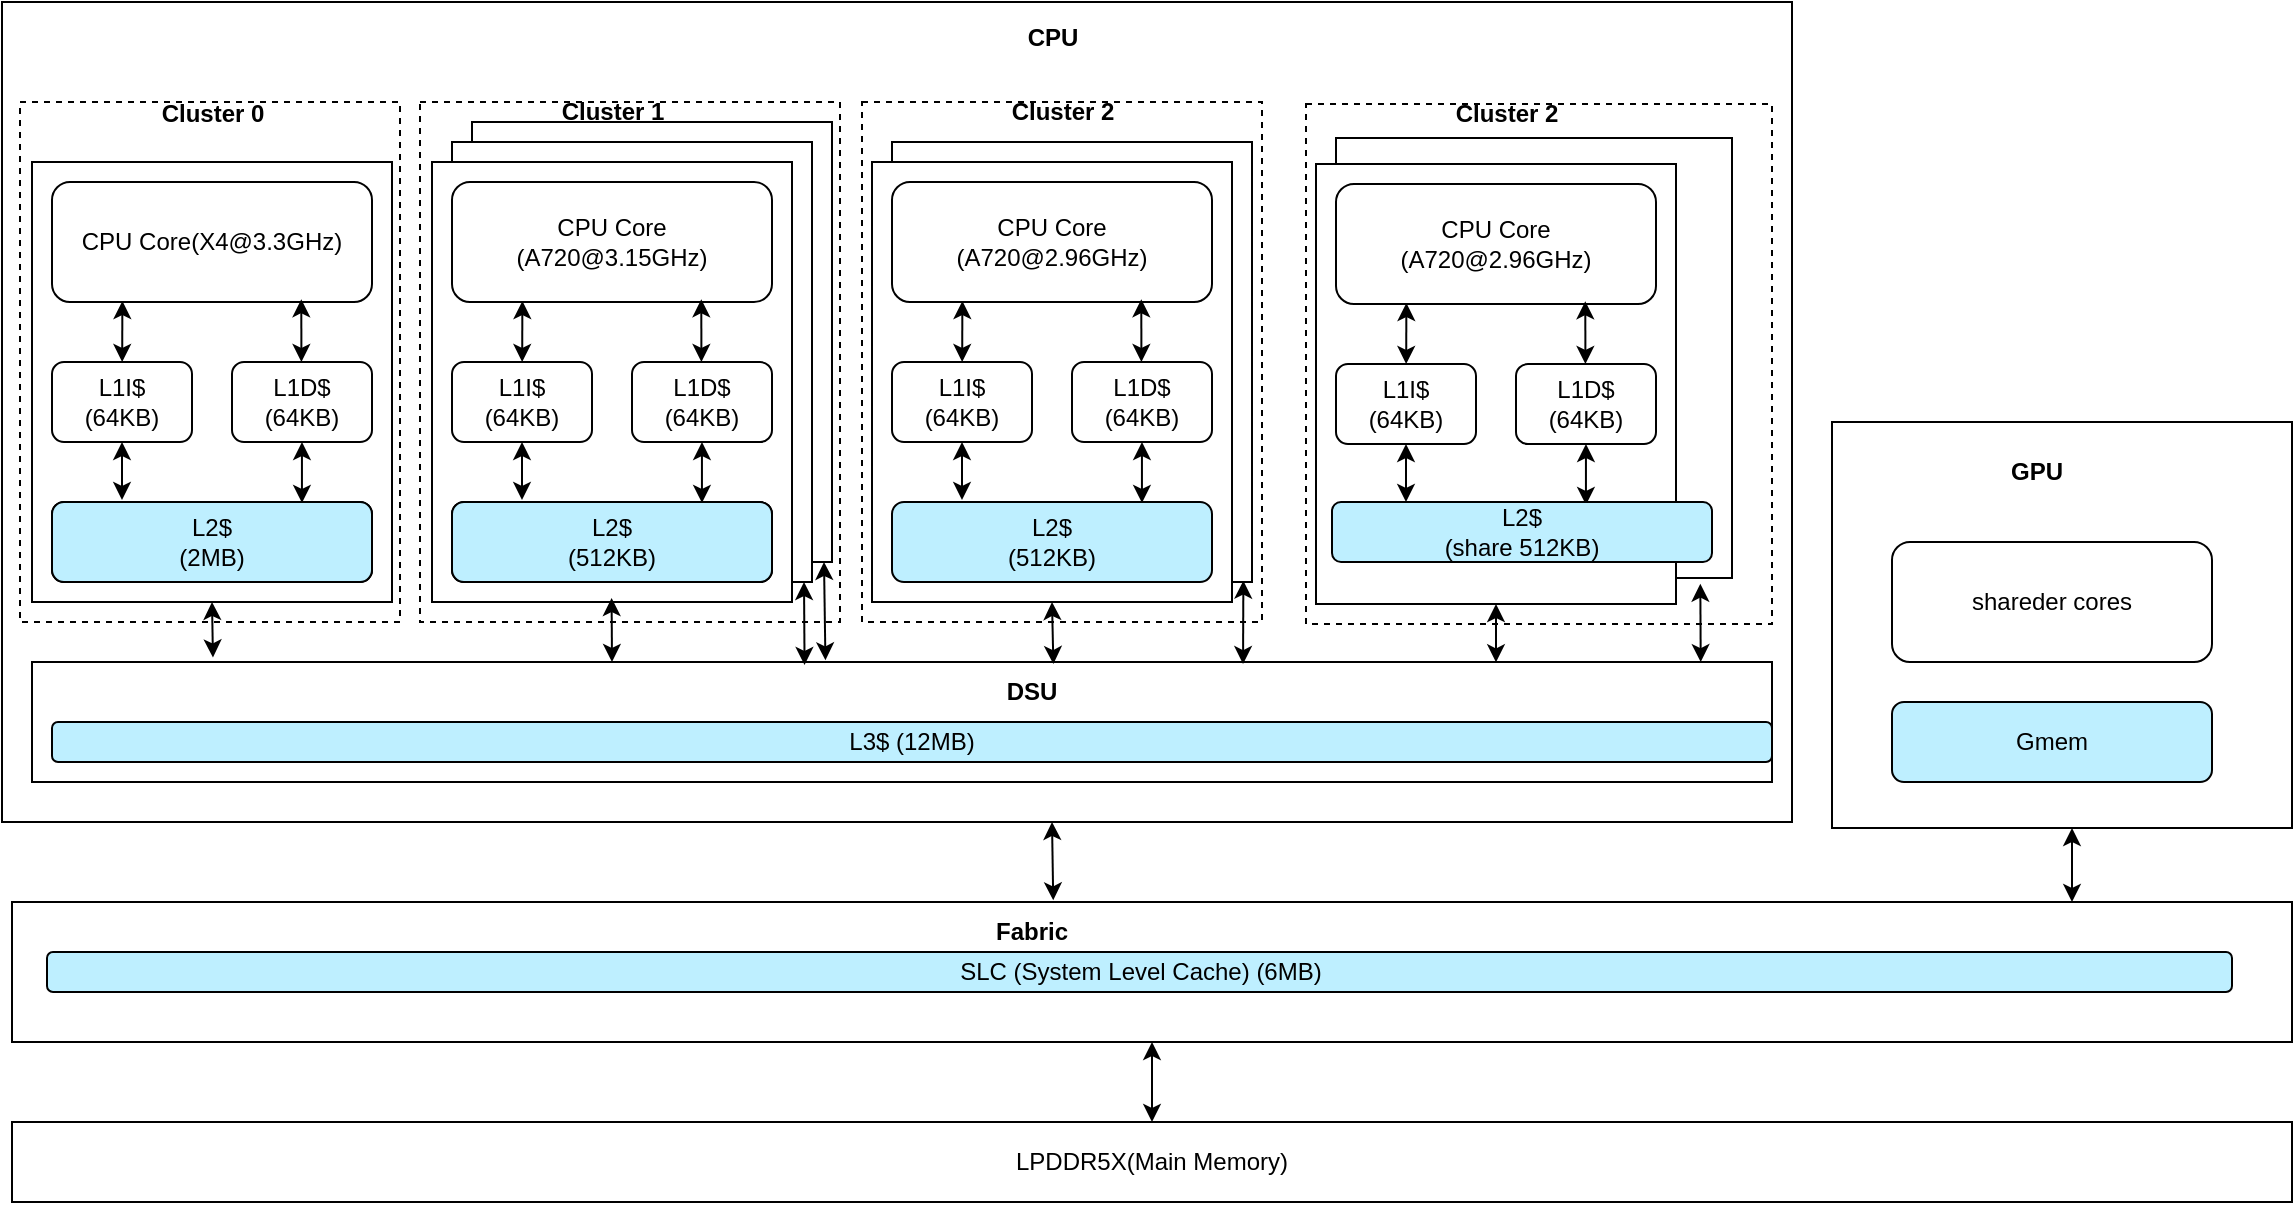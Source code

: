 <mxfile version="20.7.4" type="device" pages="2"><diagram id="aCyxWOjyls1rZI47Sspo" name="sm8650"><mxGraphModel dx="1945" dy="1129" grid="1" gridSize="10" guides="1" tooltips="1" connect="1" arrows="1" fold="1" page="1" pageScale="1" pageWidth="1654" pageHeight="2336" math="0" shadow="0"><root><mxCell id="0"/><mxCell id="1" parent="0"/><mxCell id="uBCISk5lSElfA941v-Yr-1" value="" style="rounded=0;whiteSpace=wrap;html=1;" vertex="1" parent="1"><mxGeometry x="175" y="70" width="895" height="410" as="geometry"/></mxCell><mxCell id="uBCISk5lSElfA941v-Yr-2" value="" style="rounded=0;whiteSpace=wrap;html=1;labelPosition=center;verticalLabelPosition=middle;align=center;verticalAlign=middle;" vertex="1" parent="1"><mxGeometry x="190" y="400" width="870" height="60" as="geometry"/></mxCell><mxCell id="uBCISk5lSElfA941v-Yr-3" value="" style="rounded=0;whiteSpace=wrap;html=1;" vertex="1" parent="1"><mxGeometry x="180" y="520" width="1140" height="70" as="geometry"/></mxCell><mxCell id="uBCISk5lSElfA941v-Yr-4" value="LPDDR5X(Main Memory)" style="rounded=0;whiteSpace=wrap;html=1;" vertex="1" parent="1"><mxGeometry x="180" y="630" width="1140" height="40" as="geometry"/></mxCell><mxCell id="uBCISk5lSElfA941v-Yr-7" value="L3$&amp;nbsp;&lt;span style=&quot;background-color: initial;&quot;&gt;(12MB)&lt;/span&gt;" style="rounded=1;whiteSpace=wrap;html=1;fillColor=#BEEFFF;" vertex="1" parent="1"><mxGeometry x="200" y="430" width="860" height="20" as="geometry"/></mxCell><mxCell id="uBCISk5lSElfA941v-Yr-8" value="&lt;b&gt;DSU&lt;/b&gt;" style="text;html=1;strokeColor=none;fillColor=none;align=center;verticalAlign=middle;whiteSpace=wrap;rounded=0;" vertex="1" parent="1"><mxGeometry x="660" y="400" width="60" height="30" as="geometry"/></mxCell><mxCell id="uBCISk5lSElfA941v-Yr-9" value="SLC (System Level Cache)&amp;nbsp;&lt;span style=&quot;background-color: initial;&quot;&gt;(6MB)&lt;/span&gt;" style="rounded=1;whiteSpace=wrap;html=1;fillColor=#BEEFFF;" vertex="1" parent="1"><mxGeometry x="197.5" y="545" width="1092.5" height="20" as="geometry"/></mxCell><mxCell id="uBCISk5lSElfA941v-Yr-10" value="" style="rounded=0;whiteSpace=wrap;html=1;dashed=1;" vertex="1" parent="1"><mxGeometry x="605" y="120" width="200" height="260" as="geometry"/></mxCell><mxCell id="uBCISk5lSElfA941v-Yr-11" value="&lt;b&gt;Cluster 2&lt;/b&gt;" style="text;html=1;strokeColor=none;fillColor=none;align=center;verticalAlign=middle;whiteSpace=wrap;rounded=0;" vertex="1" parent="1"><mxGeometry x="662.5" y="110" width="85" height="30" as="geometry"/></mxCell><mxCell id="uBCISk5lSElfA941v-Yr-12" value="" style="rounded=0;whiteSpace=wrap;html=1;dashed=1;" vertex="1" parent="1"><mxGeometry x="384" y="120" width="210" height="260" as="geometry"/></mxCell><mxCell id="uBCISk5lSElfA941v-Yr-13" value="" style="rounded=0;whiteSpace=wrap;html=1;dashed=1;" vertex="1" parent="1"><mxGeometry x="184" y="120" width="190" height="260" as="geometry"/></mxCell><mxCell id="uBCISk5lSElfA941v-Yr-14" value="&lt;b&gt;Cluster 0&lt;/b&gt;" style="text;html=1;strokeColor=none;fillColor=none;align=center;verticalAlign=middle;whiteSpace=wrap;rounded=0;" vertex="1" parent="1"><mxGeometry x="237.5" y="111" width="85" height="30" as="geometry"/></mxCell><mxCell id="uBCISk5lSElfA941v-Yr-15" value="" style="rounded=0;whiteSpace=wrap;html=1;" vertex="1" parent="1"><mxGeometry x="410" y="130" width="180" height="220" as="geometry"/></mxCell><mxCell id="uBCISk5lSElfA941v-Yr-16" value="" style="rounded=0;whiteSpace=wrap;html=1;" vertex="1" parent="1"><mxGeometry x="400" y="140" width="180" height="220" as="geometry"/></mxCell><mxCell id="uBCISk5lSElfA941v-Yr-17" value="" style="rounded=0;whiteSpace=wrap;html=1;" vertex="1" parent="1"><mxGeometry x="190" y="150" width="180" height="220" as="geometry"/></mxCell><mxCell id="uBCISk5lSElfA941v-Yr-18" value="&lt;span style=&quot;background-color: initial;&quot;&gt;CPU Core(X4@3.3GHz)&lt;/span&gt;" style="rounded=1;whiteSpace=wrap;html=1;" vertex="1" parent="1"><mxGeometry x="200" y="160" width="160" height="60" as="geometry"/></mxCell><mxCell id="uBCISk5lSElfA941v-Yr-19" value="L1I$&lt;div&gt;(64KB)&lt;/div&gt;" style="rounded=1;whiteSpace=wrap;html=1;" vertex="1" parent="1"><mxGeometry x="200" y="250" width="70" height="40" as="geometry"/></mxCell><mxCell id="uBCISk5lSElfA941v-Yr-20" value="L1D$&lt;div&gt;(64KB)&lt;/div&gt;" style="rounded=1;whiteSpace=wrap;html=1;" vertex="1" parent="1"><mxGeometry x="290" y="250" width="70" height="40" as="geometry"/></mxCell><mxCell id="uBCISk5lSElfA941v-Yr-21" value="L2$&lt;div&gt;(2MB)&lt;/div&gt;" style="rounded=1;whiteSpace=wrap;html=1;" vertex="1" parent="1"><mxGeometry x="200" y="320" width="160" height="40" as="geometry"/></mxCell><mxCell id="uBCISk5lSElfA941v-Yr-22" value="" style="endArrow=classic;startArrow=classic;html=1;rounded=0;entryX=0.22;entryY=0.992;entryDx=0;entryDy=0;entryPerimeter=0;" edge="1" parent="1" source="uBCISk5lSElfA941v-Yr-19" target="uBCISk5lSElfA941v-Yr-18"><mxGeometry width="50" height="50" relative="1" as="geometry"><mxPoint x="400" y="390" as="sourcePoint"/><mxPoint x="450" y="340" as="targetPoint"/></mxGeometry></mxCell><mxCell id="uBCISk5lSElfA941v-Yr-23" value="" style="endArrow=classic;startArrow=classic;html=1;rounded=0;entryX=0.779;entryY=0.977;entryDx=0;entryDy=0;entryPerimeter=0;" edge="1" parent="1" target="uBCISk5lSElfA941v-Yr-18"><mxGeometry width="50" height="50" relative="1" as="geometry"><mxPoint x="324.71" y="250.0" as="sourcePoint"/><mxPoint x="324.71" y="220" as="targetPoint"/></mxGeometry></mxCell><mxCell id="uBCISk5lSElfA941v-Yr-24" value="" style="endArrow=classic;startArrow=classic;html=1;rounded=0;" edge="1" parent="1" target="uBCISk5lSElfA941v-Yr-19"><mxGeometry width="50" height="50" relative="1" as="geometry"><mxPoint x="235" y="319" as="sourcePoint"/><mxPoint x="234.66" y="290" as="targetPoint"/></mxGeometry></mxCell><mxCell id="uBCISk5lSElfA941v-Yr-25" value="" style="endArrow=classic;startArrow=classic;html=1;rounded=0;exitX=0.781;exitY=0.011;exitDx=0;exitDy=0;exitPerimeter=0;" edge="1" parent="1" source="uBCISk5lSElfA941v-Yr-21" target="uBCISk5lSElfA941v-Yr-20"><mxGeometry width="50" height="50" relative="1" as="geometry"><mxPoint x="324.86" y="319" as="sourcePoint"/><mxPoint x="324.86" y="290" as="targetPoint"/></mxGeometry></mxCell><mxCell id="uBCISk5lSElfA941v-Yr-26" value="" style="rounded=0;whiteSpace=wrap;html=1;" vertex="1" parent="1"><mxGeometry x="390" y="150" width="180" height="220" as="geometry"/></mxCell><mxCell id="uBCISk5lSElfA941v-Yr-27" value="CPU Core&lt;div&gt;(A720@3.15GHz)&lt;/div&gt;" style="rounded=1;whiteSpace=wrap;html=1;" vertex="1" parent="1"><mxGeometry x="400" y="160" width="160" height="60" as="geometry"/></mxCell><mxCell id="uBCISk5lSElfA941v-Yr-28" value="L1I$&lt;div&gt;(64KB)&lt;/div&gt;" style="rounded=1;whiteSpace=wrap;html=1;" vertex="1" parent="1"><mxGeometry x="400" y="250" width="70" height="40" as="geometry"/></mxCell><mxCell id="uBCISk5lSElfA941v-Yr-29" value="L1D$&lt;div&gt;(64KB)&lt;/div&gt;" style="rounded=1;whiteSpace=wrap;html=1;" vertex="1" parent="1"><mxGeometry x="490" y="250" width="70" height="40" as="geometry"/></mxCell><mxCell id="uBCISk5lSElfA941v-Yr-30" value="L2$&lt;div&gt;(512KB)&lt;/div&gt;" style="rounded=1;whiteSpace=wrap;html=1;" vertex="1" parent="1"><mxGeometry x="400" y="320" width="160" height="40" as="geometry"/></mxCell><mxCell id="uBCISk5lSElfA941v-Yr-31" value="" style="endArrow=classic;startArrow=classic;html=1;rounded=0;entryX=0.22;entryY=0.992;entryDx=0;entryDy=0;entryPerimeter=0;" edge="1" parent="1" source="uBCISk5lSElfA941v-Yr-28" target="uBCISk5lSElfA941v-Yr-27"><mxGeometry width="50" height="50" relative="1" as="geometry"><mxPoint x="600" y="390" as="sourcePoint"/><mxPoint x="650" y="340" as="targetPoint"/></mxGeometry></mxCell><mxCell id="uBCISk5lSElfA941v-Yr-32" value="" style="endArrow=classic;startArrow=classic;html=1;rounded=0;entryX=0.779;entryY=0.977;entryDx=0;entryDy=0;entryPerimeter=0;" edge="1" parent="1" target="uBCISk5lSElfA941v-Yr-27"><mxGeometry width="50" height="50" relative="1" as="geometry"><mxPoint x="524.71" y="250.0" as="sourcePoint"/><mxPoint x="524.71" y="220" as="targetPoint"/></mxGeometry></mxCell><mxCell id="uBCISk5lSElfA941v-Yr-33" value="" style="endArrow=classic;startArrow=classic;html=1;rounded=0;" edge="1" parent="1" target="uBCISk5lSElfA941v-Yr-28"><mxGeometry width="50" height="50" relative="1" as="geometry"><mxPoint x="435" y="319" as="sourcePoint"/><mxPoint x="434.66" y="290" as="targetPoint"/></mxGeometry></mxCell><mxCell id="uBCISk5lSElfA941v-Yr-34" value="" style="endArrow=classic;startArrow=classic;html=1;rounded=0;exitX=0.781;exitY=0.011;exitDx=0;exitDy=0;exitPerimeter=0;" edge="1" parent="1" source="uBCISk5lSElfA941v-Yr-30" target="uBCISk5lSElfA941v-Yr-29"><mxGeometry width="50" height="50" relative="1" as="geometry"><mxPoint x="524.86" y="319" as="sourcePoint"/><mxPoint x="524.86" y="290" as="targetPoint"/></mxGeometry></mxCell><mxCell id="uBCISk5lSElfA941v-Yr-35" value="" style="endArrow=classic;startArrow=classic;html=1;rounded=0;exitX=0.104;exitY=-0.038;exitDx=0;exitDy=0;exitPerimeter=0;" edge="1" parent="1" source="uBCISk5lSElfA941v-Yr-2"><mxGeometry width="50" height="50" relative="1" as="geometry"><mxPoint x="280" y="392" as="sourcePoint"/><mxPoint x="280" y="370.0" as="targetPoint"/></mxGeometry></mxCell><mxCell id="uBCISk5lSElfA941v-Yr-36" value="" style="endArrow=classic;startArrow=classic;html=1;rounded=0;" edge="1" parent="1"><mxGeometry width="50" height="50" relative="1" as="geometry"><mxPoint x="480" y="400" as="sourcePoint"/><mxPoint x="479.8" y="368" as="targetPoint"/></mxGeometry></mxCell><mxCell id="uBCISk5lSElfA941v-Yr-37" value="" style="endArrow=classic;startArrow=classic;html=1;rounded=0;exitX=0.444;exitY=0.025;exitDx=0;exitDy=0;exitPerimeter=0;" edge="1" parent="1" source="uBCISk5lSElfA941v-Yr-2"><mxGeometry width="50" height="50" relative="1" as="geometry"><mxPoint x="510" y="400" as="sourcePoint"/><mxPoint x="576.0" y="360.0" as="targetPoint"/></mxGeometry></mxCell><mxCell id="uBCISk5lSElfA941v-Yr-38" value="" style="endArrow=classic;startArrow=classic;html=1;rounded=0;exitX=0.456;exitY=-0.014;exitDx=0;exitDy=0;exitPerimeter=0;" edge="1" parent="1" source="uBCISk5lSElfA941v-Yr-2"><mxGeometry width="50" height="50" relative="1" as="geometry"><mxPoint x="530" y="400" as="sourcePoint"/><mxPoint x="586.0" y="350.0" as="targetPoint"/></mxGeometry></mxCell><mxCell id="uBCISk5lSElfA941v-Yr-39" value="" style="endArrow=classic;startArrow=classic;html=1;rounded=0;entryX=0.5;entryY=1;entryDx=0;entryDy=0;exitX=0.587;exitY=0.017;exitDx=0;exitDy=0;exitPerimeter=0;" edge="1" parent="1" source="uBCISk5lSElfA941v-Yr-2" target="uBCISk5lSElfA941v-Yr-63"><mxGeometry width="50" height="50" relative="1" as="geometry"><mxPoint x="690" y="380" as="sourcePoint"/><mxPoint x="740" y="330" as="targetPoint"/></mxGeometry></mxCell><mxCell id="uBCISk5lSElfA941v-Yr-40" value="" style="endArrow=classic;startArrow=classic;html=1;rounded=0;entryX=0.976;entryY=0.997;entryDx=0;entryDy=0;entryPerimeter=0;exitX=0.696;exitY=0.017;exitDx=0;exitDy=0;exitPerimeter=0;" edge="1" parent="1" source="uBCISk5lSElfA941v-Yr-2" target="uBCISk5lSElfA941v-Yr-62"><mxGeometry width="50" height="50" relative="1" as="geometry"><mxPoint x="890" y="450" as="sourcePoint"/><mxPoint x="940" y="400" as="targetPoint"/></mxGeometry></mxCell><mxCell id="uBCISk5lSElfA941v-Yr-41" value="L2$&lt;div&gt;(2MB)&lt;/div&gt;" style="rounded=1;whiteSpace=wrap;html=1;fillColor=#BEEFFF;" vertex="1" parent="1"><mxGeometry x="200" y="320" width="160" height="40" as="geometry"/></mxCell><mxCell id="uBCISk5lSElfA941v-Yr-43" value="L2$&lt;div&gt;(512KB)&lt;/div&gt;" style="rounded=1;whiteSpace=wrap;html=1;fillColor=#BEEFFF;" vertex="1" parent="1"><mxGeometry x="400" y="320" width="160" height="40" as="geometry"/></mxCell><mxCell id="uBCISk5lSElfA941v-Yr-62" value="" style="rounded=0;whiteSpace=wrap;html=1;" vertex="1" parent="1"><mxGeometry x="620" y="140" width="180" height="220" as="geometry"/></mxCell><mxCell id="uBCISk5lSElfA941v-Yr-63" value="" style="rounded=0;whiteSpace=wrap;html=1;" vertex="1" parent="1"><mxGeometry x="610" y="150" width="180" height="220" as="geometry"/></mxCell><mxCell id="uBCISk5lSElfA941v-Yr-64" value="CPU Core&lt;div&gt;(A720@2.96GHz)&lt;/div&gt;" style="rounded=1;whiteSpace=wrap;html=1;fillColor=none;" vertex="1" parent="1"><mxGeometry x="620" y="160" width="160" height="60" as="geometry"/></mxCell><mxCell id="uBCISk5lSElfA941v-Yr-65" value="L1I$&lt;div&gt;(64KB)&lt;/div&gt;" style="rounded=1;whiteSpace=wrap;html=1;" vertex="1" parent="1"><mxGeometry x="620" y="250" width="70" height="40" as="geometry"/></mxCell><mxCell id="uBCISk5lSElfA941v-Yr-66" value="L1D$&lt;div&gt;(64KB)&lt;/div&gt;" style="rounded=1;whiteSpace=wrap;html=1;" vertex="1" parent="1"><mxGeometry x="710" y="250" width="70" height="40" as="geometry"/></mxCell><mxCell id="uBCISk5lSElfA941v-Yr-67" value="L2$&lt;div&gt;(512KB)&lt;/div&gt;" style="rounded=1;whiteSpace=wrap;html=1;fillColor=#BEEFFF;" vertex="1" parent="1"><mxGeometry x="620" y="320" width="160" height="40" as="geometry"/></mxCell><mxCell id="uBCISk5lSElfA941v-Yr-68" value="" style="endArrow=classic;startArrow=classic;html=1;rounded=0;entryX=0.22;entryY=0.992;entryDx=0;entryDy=0;entryPerimeter=0;" edge="1" parent="1" source="uBCISk5lSElfA941v-Yr-65" target="uBCISk5lSElfA941v-Yr-64"><mxGeometry width="50" height="50" relative="1" as="geometry"><mxPoint x="820" y="390" as="sourcePoint"/><mxPoint x="870" y="340" as="targetPoint"/></mxGeometry></mxCell><mxCell id="uBCISk5lSElfA941v-Yr-69" value="" style="endArrow=classic;startArrow=classic;html=1;rounded=0;entryX=0.779;entryY=0.977;entryDx=0;entryDy=0;entryPerimeter=0;" edge="1" parent="1" target="uBCISk5lSElfA941v-Yr-64"><mxGeometry width="50" height="50" relative="1" as="geometry"><mxPoint x="744.71" y="250.0" as="sourcePoint"/><mxPoint x="744.71" y="220" as="targetPoint"/></mxGeometry></mxCell><mxCell id="uBCISk5lSElfA941v-Yr-70" value="" style="endArrow=classic;startArrow=classic;html=1;rounded=0;" edge="1" parent="1" target="uBCISk5lSElfA941v-Yr-65"><mxGeometry width="50" height="50" relative="1" as="geometry"><mxPoint x="655" y="319" as="sourcePoint"/><mxPoint x="654.66" y="290" as="targetPoint"/></mxGeometry></mxCell><mxCell id="uBCISk5lSElfA941v-Yr-71" value="" style="endArrow=classic;startArrow=classic;html=1;rounded=0;exitX=0.781;exitY=0.011;exitDx=0;exitDy=0;exitPerimeter=0;" edge="1" parent="1" source="uBCISk5lSElfA941v-Yr-67" target="uBCISk5lSElfA941v-Yr-66"><mxGeometry width="50" height="50" relative="1" as="geometry"><mxPoint x="744.86" y="319" as="sourcePoint"/><mxPoint x="744.86" y="290" as="targetPoint"/></mxGeometry></mxCell><mxCell id="uBCISk5lSElfA941v-Yr-74" value="&lt;b&gt;Cluster 1&lt;/b&gt;" style="text;html=1;strokeColor=none;fillColor=none;align=center;verticalAlign=middle;whiteSpace=wrap;rounded=0;" vertex="1" parent="1"><mxGeometry x="437.5" y="110" width="85" height="30" as="geometry"/></mxCell><mxCell id="uBCISk5lSElfA941v-Yr-75" value="&lt;b&gt;Fabric&lt;/b&gt;" style="text;html=1;strokeColor=none;fillColor=none;align=center;verticalAlign=middle;whiteSpace=wrap;rounded=0;" vertex="1" parent="1"><mxGeometry x="660" y="520" width="60" height="30" as="geometry"/></mxCell><mxCell id="uBCISk5lSElfA941v-Yr-77" value="" style="endArrow=classic;startArrow=classic;html=1;rounded=0;exitX=0.677;exitY=-0.028;exitDx=0;exitDy=0;exitPerimeter=0;" edge="1" parent="1" source="uBCISk5lSElfA941v-Yr-75"><mxGeometry width="50" height="50" relative="1" as="geometry"><mxPoint x="650" y="530" as="sourcePoint"/><mxPoint x="700" y="480" as="targetPoint"/></mxGeometry></mxCell><mxCell id="uBCISk5lSElfA941v-Yr-79" value="&lt;b&gt;CPU&lt;/b&gt;" style="text;html=1;strokeColor=none;fillColor=none;align=center;verticalAlign=middle;whiteSpace=wrap;rounded=0;" vertex="1" parent="1"><mxGeometry x="657.5" y="73" width="85" height="30" as="geometry"/></mxCell><mxCell id="uBCISk5lSElfA941v-Yr-82" value="" style="rounded=0;whiteSpace=wrap;html=1;" vertex="1" parent="1"><mxGeometry x="1090" y="280" width="230" height="203" as="geometry"/></mxCell><mxCell id="uBCISk5lSElfA941v-Yr-81" value="&lt;b&gt;GPU&lt;/b&gt;" style="text;html=1;strokeColor=none;fillColor=none;align=center;verticalAlign=middle;whiteSpace=wrap;rounded=0;" vertex="1" parent="1"><mxGeometry x="1150" y="300" width="85" height="10" as="geometry"/></mxCell><mxCell id="uBCISk5lSElfA941v-Yr-83" value="shareder cores" style="rounded=1;whiteSpace=wrap;html=1;" vertex="1" parent="1"><mxGeometry x="1120" y="340" width="160" height="60" as="geometry"/></mxCell><mxCell id="uBCISk5lSElfA941v-Yr-84" value="Gmem" style="rounded=1;whiteSpace=wrap;html=1;fillColor=#BEEFFF;" vertex="1" parent="1"><mxGeometry x="1120" y="420" width="160" height="40" as="geometry"/></mxCell><mxCell id="uBCISk5lSElfA941v-Yr-86" value="" style="endArrow=classic;startArrow=classic;html=1;rounded=0;" edge="1" parent="1"><mxGeometry width="50" height="50" relative="1" as="geometry"><mxPoint x="1210" y="520" as="sourcePoint"/><mxPoint x="1210" y="483" as="targetPoint"/></mxGeometry></mxCell><mxCell id="uBCISk5lSElfA941v-Yr-87" value="" style="endArrow=classic;startArrow=classic;html=1;rounded=0;entryX=0.5;entryY=1;entryDx=0;entryDy=0;" edge="1" parent="1" source="uBCISk5lSElfA941v-Yr-4" target="uBCISk5lSElfA941v-Yr-3"><mxGeometry width="50" height="50" relative="1" as="geometry"><mxPoint x="755" y="640" as="sourcePoint"/><mxPoint x="805" y="590" as="targetPoint"/></mxGeometry></mxCell><mxCell id="iM3pb64FWcxcD7LO_mPr-1" value="" style="rounded=0;whiteSpace=wrap;html=1;dashed=1;" vertex="1" parent="1"><mxGeometry x="827" y="121" width="233" height="260" as="geometry"/></mxCell><mxCell id="iM3pb64FWcxcD7LO_mPr-2" value="&lt;b&gt;Cluster 2&lt;/b&gt;" style="text;html=1;strokeColor=none;fillColor=none;align=center;verticalAlign=middle;whiteSpace=wrap;rounded=0;" vertex="1" parent="1"><mxGeometry x="884.5" y="111" width="85" height="30" as="geometry"/></mxCell><mxCell id="iM3pb64FWcxcD7LO_mPr-3" value="" style="endArrow=classic;startArrow=classic;html=1;rounded=0;entryX=0.5;entryY=1;entryDx=0;entryDy=0;exitX=0.51;exitY=-0.014;exitDx=0;exitDy=0;exitPerimeter=0;" edge="1" target="iM3pb64FWcxcD7LO_mPr-6" parent="1"><mxGeometry width="50" height="50" relative="1" as="geometry"><mxPoint x="922" y="400.16" as="sourcePoint"/><mxPoint x="962" y="331" as="targetPoint"/></mxGeometry></mxCell><mxCell id="iM3pb64FWcxcD7LO_mPr-5" value="" style="rounded=0;whiteSpace=wrap;html=1;" vertex="1" parent="1"><mxGeometry x="842" y="138" width="198" height="220" as="geometry"/></mxCell><mxCell id="iM3pb64FWcxcD7LO_mPr-6" value="" style="rounded=0;whiteSpace=wrap;html=1;" vertex="1" parent="1"><mxGeometry x="832" y="151" width="180" height="220" as="geometry"/></mxCell><mxCell id="iM3pb64FWcxcD7LO_mPr-7" value="CPU Core&lt;div&gt;(A720@2.96GHz)&lt;/div&gt;" style="rounded=1;whiteSpace=wrap;html=1;fillColor=none;" vertex="1" parent="1"><mxGeometry x="842" y="161" width="160" height="60" as="geometry"/></mxCell><mxCell id="iM3pb64FWcxcD7LO_mPr-8" value="L1I$&lt;div&gt;(64KB)&lt;/div&gt;" style="rounded=1;whiteSpace=wrap;html=1;" vertex="1" parent="1"><mxGeometry x="842" y="251" width="70" height="40" as="geometry"/></mxCell><mxCell id="iM3pb64FWcxcD7LO_mPr-9" value="L1D$&lt;div&gt;(64KB)&lt;/div&gt;" style="rounded=1;whiteSpace=wrap;html=1;" vertex="1" parent="1"><mxGeometry x="932" y="251" width="70" height="40" as="geometry"/></mxCell><mxCell id="iM3pb64FWcxcD7LO_mPr-11" value="" style="endArrow=classic;startArrow=classic;html=1;rounded=0;entryX=0.22;entryY=0.992;entryDx=0;entryDy=0;entryPerimeter=0;" edge="1" source="iM3pb64FWcxcD7LO_mPr-8" target="iM3pb64FWcxcD7LO_mPr-7" parent="1"><mxGeometry width="50" height="50" relative="1" as="geometry"><mxPoint x="1042" y="391" as="sourcePoint"/><mxPoint x="1092" y="341" as="targetPoint"/></mxGeometry></mxCell><mxCell id="iM3pb64FWcxcD7LO_mPr-12" value="" style="endArrow=classic;startArrow=classic;html=1;rounded=0;entryX=0.779;entryY=0.977;entryDx=0;entryDy=0;entryPerimeter=0;" edge="1" target="iM3pb64FWcxcD7LO_mPr-7" parent="1"><mxGeometry width="50" height="50" relative="1" as="geometry"><mxPoint x="966.71" y="251.0" as="sourcePoint"/><mxPoint x="966.71" y="221" as="targetPoint"/></mxGeometry></mxCell><mxCell id="iM3pb64FWcxcD7LO_mPr-13" value="" style="endArrow=classic;startArrow=classic;html=1;rounded=0;" edge="1" target="iM3pb64FWcxcD7LO_mPr-8" parent="1"><mxGeometry width="50" height="50" relative="1" as="geometry"><mxPoint x="877" y="320" as="sourcePoint"/><mxPoint x="876.66" y="291" as="targetPoint"/></mxGeometry></mxCell><mxCell id="iM3pb64FWcxcD7LO_mPr-14" value="" style="endArrow=classic;startArrow=classic;html=1;rounded=0;exitX=0.781;exitY=0.011;exitDx=0;exitDy=0;exitPerimeter=0;" edge="1" target="iM3pb64FWcxcD7LO_mPr-9" parent="1"><mxGeometry width="50" height="50" relative="1" as="geometry"><mxPoint x="966.96" y="321.44" as="sourcePoint"/><mxPoint x="966.86" y="291" as="targetPoint"/></mxGeometry></mxCell><mxCell id="uBCISk5lSElfA941v-Yr-60" value="L2$&lt;div&gt;(share 512KB)&lt;/div&gt;" style="rounded=1;whiteSpace=wrap;html=1;fillColor=#BEEFFF;" vertex="1" parent="1"><mxGeometry x="840" y="320" width="190" height="30" as="geometry"/></mxCell><mxCell id="uBCISk5lSElfA941v-Yr-73" value="" style="endArrow=classic;startArrow=classic;html=1;rounded=0;entryX=0.92;entryY=1.013;entryDx=0;entryDy=0;entryPerimeter=0;exitX=0.949;exitY=0.805;exitDx=0;exitDy=0;exitPerimeter=0;" edge="1" parent="1" target="iM3pb64FWcxcD7LO_mPr-5" source="uBCISk5lSElfA941v-Yr-1"><mxGeometry width="50" height="50" relative="1" as="geometry"><mxPoint x="1100" y="400.0" as="sourcePoint"/><mxPoint x="1100" y="370" as="targetPoint"/></mxGeometry></mxCell></root></mxGraphModel></diagram><diagram id="HYmjBUI-cPDepXwDorrZ" name="sm8750"><mxGraphModel dx="1315" dy="893" grid="1" gridSize="10" guides="1" tooltips="1" connect="1" arrows="1" fold="1" page="1" pageScale="1" pageWidth="1654" pageHeight="2336" math="0" shadow="0"><root><mxCell id="0"/><mxCell id="1" parent="0"/><mxCell id="_420VQId_99fd6yVp2Oj-96" value="" style="rounded=0;whiteSpace=wrap;html=1;" vertex="1" parent="1"><mxGeometry x="920" y="163" width="272.5" height="320" as="geometry"/></mxCell><mxCell id="_420VQId_99fd6yVp2Oj-88" value="" style="rounded=0;whiteSpace=wrap;html=1;" vertex="1" parent="1"><mxGeometry x="994.5" y="193" width="180" height="220" as="geometry"/></mxCell><mxCell id="_420VQId_99fd6yVp2Oj-87" value="" style="rounded=0;whiteSpace=wrap;html=1;" vertex="1" parent="1"><mxGeometry x="983.5" y="203" width="180" height="220" as="geometry"/></mxCell><mxCell id="_420VQId_99fd6yVp2Oj-84" value="" style="rounded=0;whiteSpace=wrap;html=1;" vertex="1" parent="1"><mxGeometry x="972" y="213" width="180" height="220" as="geometry"/></mxCell><mxCell id="_420VQId_99fd6yVp2Oj-3" value="" style="rounded=0;whiteSpace=wrap;html=1;" vertex="1" parent="1"><mxGeometry x="610" y="520" width="840" height="70" as="geometry"/></mxCell><mxCell id="_420VQId_99fd6yVp2Oj-4" value="LPDDR5X(Main Memory)" style="rounded=0;whiteSpace=wrap;html=1;" vertex="1" parent="1"><mxGeometry x="610" y="630" width="840" height="40" as="geometry"/></mxCell><mxCell id="_420VQId_99fd6yVp2Oj-7" value="SLC (System Level Cache)&amp;nbsp;&lt;span style=&quot;background-color: initial;&quot;&gt;(8MB)&lt;/span&gt;" style="rounded=1;whiteSpace=wrap;html=1;fillColor=#BEEFFF;" vertex="1" parent="1"><mxGeometry x="640" y="545" width="770" height="20" as="geometry"/></mxCell><mxCell id="_420VQId_99fd6yVp2Oj-13" value="" style="rounded=0;whiteSpace=wrap;html=1;" vertex="1" parent="1"><mxGeometry x="960.5" y="223" width="180" height="220" as="geometry"/></mxCell><mxCell id="_420VQId_99fd6yVp2Oj-14" value="" style="rounded=0;whiteSpace=wrap;html=1;" vertex="1" parent="1"><mxGeometry x="950.5" y="233" width="180" height="220" as="geometry"/></mxCell><mxCell id="_420VQId_99fd6yVp2Oj-24" value="" style="rounded=0;whiteSpace=wrap;html=1;" vertex="1" parent="1"><mxGeometry x="940.5" y="243" width="180" height="220" as="geometry"/></mxCell><mxCell id="_420VQId_99fd6yVp2Oj-25" value="CPU Core&lt;div&gt;(Ecore@3.53GHz)&lt;/div&gt;" style="rounded=1;whiteSpace=wrap;html=1;" vertex="1" parent="1"><mxGeometry x="950.5" y="253" width="160" height="60" as="geometry"/></mxCell><mxCell id="_420VQId_99fd6yVp2Oj-26" value="L1I$&lt;div&gt;&lt;b&gt;&lt;font color=&quot;#ff0000&quot;&gt;(128KB)&lt;/font&gt;&lt;/b&gt;&lt;/div&gt;" style="rounded=1;whiteSpace=wrap;html=1;" vertex="1" parent="1"><mxGeometry x="950.5" y="338" width="70" height="30" as="geometry"/></mxCell><mxCell id="_420VQId_99fd6yVp2Oj-27" value="L1D$&lt;div&gt;(64KB)&lt;/div&gt;" style="rounded=1;whiteSpace=wrap;html=1;" vertex="1" parent="1"><mxGeometry x="1040.5" y="338" width="70" height="30" as="geometry"/></mxCell><mxCell id="_420VQId_99fd6yVp2Oj-29" value="" style="endArrow=classic;startArrow=classic;html=1;rounded=0;entryX=0.22;entryY=0.992;entryDx=0;entryDy=0;entryPerimeter=0;" edge="1" parent="1" source="_420VQId_99fd6yVp2Oj-26" target="_420VQId_99fd6yVp2Oj-25"><mxGeometry width="50" height="50" relative="1" as="geometry"><mxPoint x="1150.5" y="483" as="sourcePoint"/><mxPoint x="1200.5" y="433" as="targetPoint"/></mxGeometry></mxCell><mxCell id="_420VQId_99fd6yVp2Oj-30" value="" style="endArrow=classic;startArrow=classic;html=1;rounded=0;entryX=0.779;entryY=0.977;entryDx=0;entryDy=0;entryPerimeter=0;exitX=0.5;exitY=0;exitDx=0;exitDy=0;" edge="1" parent="1" target="_420VQId_99fd6yVp2Oj-25" source="_420VQId_99fd6yVp2Oj-27"><mxGeometry width="50" height="50" relative="1" as="geometry"><mxPoint x="1075.5" y="333" as="sourcePoint"/><mxPoint x="1075.21" y="313" as="targetPoint"/></mxGeometry></mxCell><mxCell id="_420VQId_99fd6yVp2Oj-72" value="&lt;b&gt;CPU Cluster 1&lt;/b&gt;" style="text;html=1;strokeColor=none;fillColor=none;align=center;verticalAlign=middle;whiteSpace=wrap;rounded=0;" vertex="1" parent="1"><mxGeometry x="1020.75" y="163" width="85" height="30" as="geometry"/></mxCell><mxCell id="_420VQId_99fd6yVp2Oj-73" value="&lt;b&gt;Fabric&lt;/b&gt;" style="text;html=1;strokeColor=none;fillColor=none;align=center;verticalAlign=middle;whiteSpace=wrap;rounded=0;" vertex="1" parent="1"><mxGeometry x="994.5" y="520" width="60" height="30" as="geometry"/></mxCell><mxCell id="_420VQId_99fd6yVp2Oj-74" value="" style="endArrow=classic;startArrow=classic;html=1;rounded=0;exitX=0.107;exitY=0;exitDx=0;exitDy=0;exitPerimeter=0;entryX=0.33;entryY=1.001;entryDx=0;entryDy=0;entryPerimeter=0;" edge="1" parent="1" source="_420VQId_99fd6yVp2Oj-3" target="o2Hs4oGpfOK6eD43u0hI-1"><mxGeometry width="50" height="50" relative="1" as="geometry"><mxPoint x="650" y="530" as="sourcePoint"/><mxPoint x="700" y="480.0" as="targetPoint"/></mxGeometry></mxCell><mxCell id="_420VQId_99fd6yVp2Oj-76" value="" style="rounded=0;whiteSpace=wrap;html=1;" vertex="1" parent="1"><mxGeometry x="1220" y="280" width="230" height="203" as="geometry"/></mxCell><mxCell id="_420VQId_99fd6yVp2Oj-77" value="&lt;b&gt;GPU&lt;/b&gt;" style="text;html=1;strokeColor=none;fillColor=none;align=center;verticalAlign=middle;whiteSpace=wrap;rounded=0;" vertex="1" parent="1"><mxGeometry x="1280" y="300" width="85" height="10" as="geometry"/></mxCell><mxCell id="_420VQId_99fd6yVp2Oj-78" value="shareder cores" style="rounded=1;whiteSpace=wrap;html=1;" vertex="1" parent="1"><mxGeometry x="1250" y="340" width="160" height="60" as="geometry"/></mxCell><mxCell id="_420VQId_99fd6yVp2Oj-79" value="Gmem" style="rounded=1;whiteSpace=wrap;html=1;fillColor=#BEEFFF;" vertex="1" parent="1"><mxGeometry x="1250" y="420" width="160" height="40" as="geometry"/></mxCell><mxCell id="_420VQId_99fd6yVp2Oj-80" value="" style="endArrow=classic;startArrow=classic;html=1;rounded=0;" edge="1" parent="1"><mxGeometry width="50" height="50" relative="1" as="geometry"><mxPoint x="1340" y="520.0" as="sourcePoint"/><mxPoint x="1340" y="483" as="targetPoint"/></mxGeometry></mxCell><mxCell id="_420VQId_99fd6yVp2Oj-81" value="" style="endArrow=classic;startArrow=classic;html=1;rounded=0;entryX=0.5;entryY=1;entryDx=0;entryDy=0;" edge="1" parent="1" source="_420VQId_99fd6yVp2Oj-4" target="_420VQId_99fd6yVp2Oj-3"><mxGeometry width="50" height="50" relative="1" as="geometry"><mxPoint x="755" y="640" as="sourcePoint"/><mxPoint x="805" y="590" as="targetPoint"/></mxGeometry></mxCell><mxCell id="_420VQId_99fd6yVp2Oj-5" value="Shared L2$&amp;nbsp;&lt;span style=&quot;border-color: var(--border-color); background-color: initial;&quot;&gt;(&lt;font style=&quot;border-color: var(--border-color);&quot; color=&quot;#ff0000&quot;&gt;&lt;b style=&quot;border-color: var(--border-color);&quot;&gt;12MB&lt;/b&gt;&lt;/font&gt;)&lt;/span&gt;" style="rounded=1;whiteSpace=wrap;html=1;fillColor=#BEEFFF;" vertex="1" parent="1"><mxGeometry x="952.5" y="388" width="214" height="20" as="geometry"/></mxCell><mxCell id="_420VQId_99fd6yVp2Oj-93" value="" style="endArrow=classic;startArrow=classic;html=1;rounded=0;exitX=0.152;exitY=0.005;exitDx=0;exitDy=0;exitPerimeter=0;" edge="1" parent="1" source="_420VQId_99fd6yVp2Oj-5"><mxGeometry x="0.6" y="380" width="50" height="50" relative="1" as="geometry"><mxPoint x="985.5" y="383" as="sourcePoint"/><mxPoint x="985.08" y="368" as="targetPoint"/><mxPoint as="offset"/></mxGeometry></mxCell><mxCell id="_420VQId_99fd6yVp2Oj-95" value="" style="endArrow=classic;startArrow=classic;html=1;rounded=0;exitX=0.576;exitY=0.012;exitDx=0;exitDy=0;exitPerimeter=0;" edge="1" parent="1" source="_420VQId_99fd6yVp2Oj-5"><mxGeometry width="50" height="50" relative="1" as="geometry"><mxPoint x="1074.5" y="393" as="sourcePoint"/><mxPoint x="1075.08" y="368" as="targetPoint"/></mxGeometry></mxCell><mxCell id="o2Hs4oGpfOK6eD43u0hI-1" value="" style="rounded=0;whiteSpace=wrap;html=1;" vertex="1" parent="1"><mxGeometry x="610" y="163" width="272.5" height="320" as="geometry"/></mxCell><mxCell id="o2Hs4oGpfOK6eD43u0hI-6" value="" style="rounded=0;whiteSpace=wrap;html=1;" vertex="1" parent="1"><mxGeometry x="650" y="223" width="180" height="220" as="geometry"/></mxCell><mxCell id="o2Hs4oGpfOK6eD43u0hI-7" value="" style="rounded=0;whiteSpace=wrap;html=1;" vertex="1" parent="1"><mxGeometry x="630.5" y="243" width="180" height="220" as="geometry"/></mxCell><mxCell id="o2Hs4oGpfOK6eD43u0hI-8" value="CPU Core&lt;div&gt;(Pcore@4.32GHz)&lt;/div&gt;" style="rounded=1;whiteSpace=wrap;html=1;" vertex="1" parent="1"><mxGeometry x="640.5" y="253" width="160" height="60" as="geometry"/></mxCell><mxCell id="o2Hs4oGpfOK6eD43u0hI-9" value="L1I$&lt;div style=&quot;border-color: var(--border-color);&quot;&gt;&lt;b style=&quot;border-color: var(--border-color);&quot;&gt;&lt;font style=&quot;border-color: var(--border-color);&quot; color=&quot;#ff0000&quot;&gt;(128KB)&lt;/font&gt;&lt;/b&gt;&lt;/div&gt;" style="rounded=1;whiteSpace=wrap;html=1;" vertex="1" parent="1"><mxGeometry x="640.5" y="338" width="70" height="30" as="geometry"/></mxCell><mxCell id="o2Hs4oGpfOK6eD43u0hI-10" value="L1D$&lt;div&gt;(64KB)&lt;/div&gt;" style="rounded=1;whiteSpace=wrap;html=1;" vertex="1" parent="1"><mxGeometry x="730.5" y="338" width="70" height="30" as="geometry"/></mxCell><mxCell id="o2Hs4oGpfOK6eD43u0hI-11" value="" style="endArrow=classic;startArrow=classic;html=1;rounded=0;entryX=0.22;entryY=0.992;entryDx=0;entryDy=0;entryPerimeter=0;" edge="1" source="o2Hs4oGpfOK6eD43u0hI-9" target="o2Hs4oGpfOK6eD43u0hI-8" parent="1"><mxGeometry width="50" height="50" relative="1" as="geometry"><mxPoint x="840.5" y="483" as="sourcePoint"/><mxPoint x="890.5" y="433" as="targetPoint"/></mxGeometry></mxCell><mxCell id="o2Hs4oGpfOK6eD43u0hI-12" value="" style="endArrow=classic;startArrow=classic;html=1;rounded=0;entryX=0.779;entryY=0.977;entryDx=0;entryDy=0;entryPerimeter=0;exitX=0.5;exitY=0;exitDx=0;exitDy=0;" edge="1" source="o2Hs4oGpfOK6eD43u0hI-10" target="o2Hs4oGpfOK6eD43u0hI-8" parent="1"><mxGeometry width="50" height="50" relative="1" as="geometry"><mxPoint x="765.5" y="333" as="sourcePoint"/><mxPoint x="765.21" y="313" as="targetPoint"/></mxGeometry></mxCell><mxCell id="o2Hs4oGpfOK6eD43u0hI-13" value="&lt;b&gt;CPU Cluster 1&lt;/b&gt;" style="text;html=1;strokeColor=none;fillColor=none;align=center;verticalAlign=middle;whiteSpace=wrap;rounded=0;" vertex="1" parent="1"><mxGeometry x="710.75" y="163" width="99.25" height="30" as="geometry"/></mxCell><mxCell id="o2Hs4oGpfOK6eD43u0hI-14" value="Shared L2$&amp;nbsp;&lt;span style=&quot;border-color: var(--border-color); background-color: initial;&quot;&gt;(&lt;font color=&quot;#ff0000&quot;&gt;&lt;b&gt;12MB&lt;/b&gt;&lt;/font&gt;)&lt;/span&gt;" style="rounded=1;whiteSpace=wrap;html=1;fillColor=#BEEFFF;" vertex="1" parent="1"><mxGeometry x="642.5" y="388" width="177.5" height="20" as="geometry"/></mxCell><mxCell id="o2Hs4oGpfOK6eD43u0hI-17" value="" style="endArrow=classic;startArrow=classic;html=1;rounded=0;fontColor=#FF0000;entryX=0.5;entryY=1;entryDx=0;entryDy=0;exitX=0.692;exitY=0.01;exitDx=0;exitDy=0;exitPerimeter=0;" edge="1" parent="1" source="o2Hs4oGpfOK6eD43u0hI-14" target="o2Hs4oGpfOK6eD43u0hI-10"><mxGeometry width="50" height="50" relative="1" as="geometry"><mxPoint x="880" y="403" as="sourcePoint"/><mxPoint x="930" y="353" as="targetPoint"/></mxGeometry></mxCell><mxCell id="o2Hs4oGpfOK6eD43u0hI-18" value="" style="endArrow=classic;startArrow=classic;html=1;rounded=0;fontColor=#FF0000;entryX=0.5;entryY=1;entryDx=0;entryDy=0;exitX=0.692;exitY=0.01;exitDx=0;exitDy=0;exitPerimeter=0;" edge="1" parent="1"><mxGeometry width="50" height="50" relative="1" as="geometry"><mxPoint x="675.36" y="388.2" as="sourcePoint"/><mxPoint x="675.53" y="368" as="targetPoint"/></mxGeometry></mxCell><mxCell id="o2Hs4oGpfOK6eD43u0hI-19" value="" style="endArrow=classic;startArrow=classic;html=1;rounded=0;entryX=0.5;entryY=1;entryDx=0;entryDy=0;exitX=0.531;exitY=0.011;exitDx=0;exitDy=0;exitPerimeter=0;" edge="1" parent="1" source="_420VQId_99fd6yVp2Oj-3" target="_420VQId_99fd6yVp2Oj-96"><mxGeometry width="50" height="50" relative="1" as="geometry"><mxPoint x="1040" y="520" as="sourcePoint"/><mxPoint x="710" y="490.0" as="targetPoint"/></mxGeometry></mxCell></root></mxGraphModel></diagram></mxfile>
